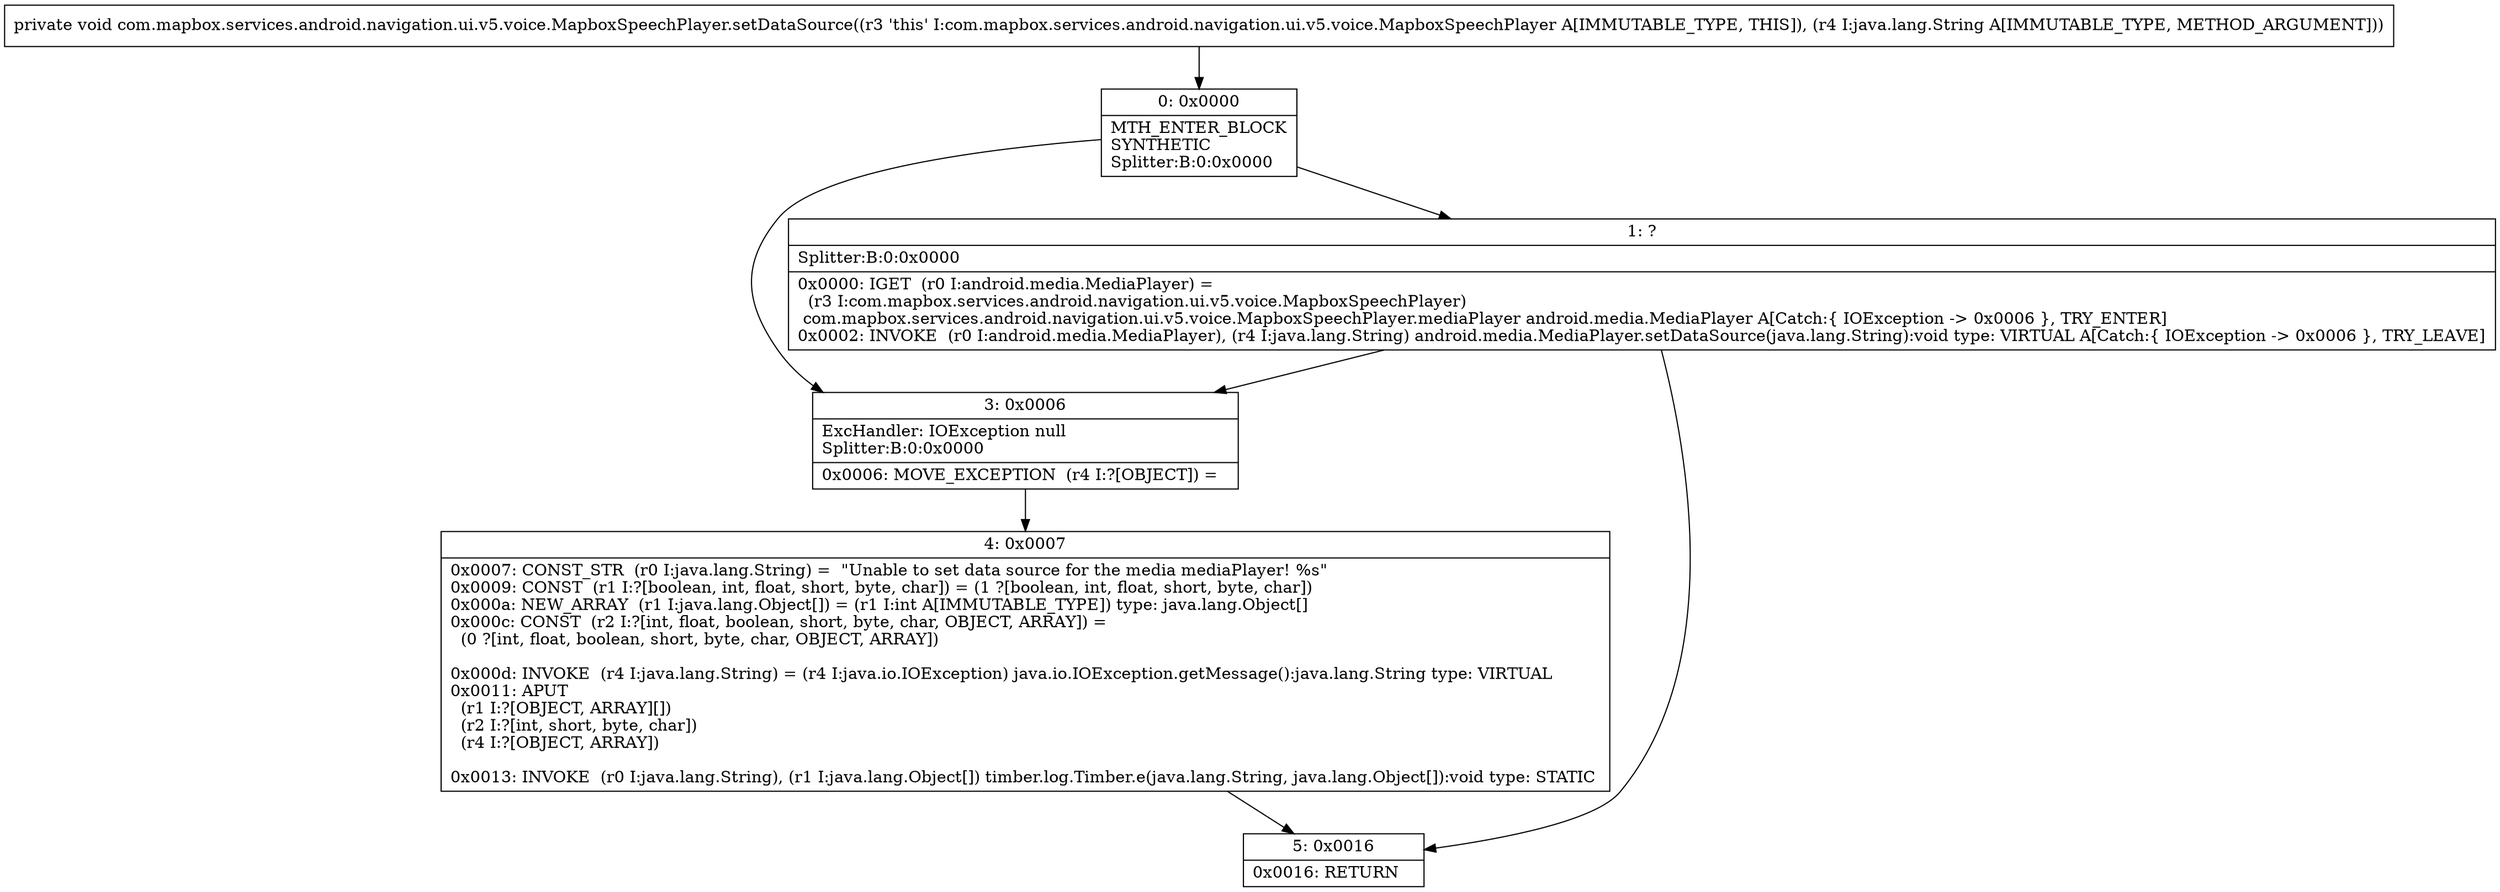 digraph "CFG forcom.mapbox.services.android.navigation.ui.v5.voice.MapboxSpeechPlayer.setDataSource(Ljava\/lang\/String;)V" {
Node_0 [shape=record,label="{0\:\ 0x0000|MTH_ENTER_BLOCK\lSYNTHETIC\lSplitter:B:0:0x0000\l}"];
Node_1 [shape=record,label="{1\:\ ?|Splitter:B:0:0x0000\l|0x0000: IGET  (r0 I:android.media.MediaPlayer) = \l  (r3 I:com.mapbox.services.android.navigation.ui.v5.voice.MapboxSpeechPlayer)\l com.mapbox.services.android.navigation.ui.v5.voice.MapboxSpeechPlayer.mediaPlayer android.media.MediaPlayer A[Catch:\{ IOException \-\> 0x0006 \}, TRY_ENTER]\l0x0002: INVOKE  (r0 I:android.media.MediaPlayer), (r4 I:java.lang.String) android.media.MediaPlayer.setDataSource(java.lang.String):void type: VIRTUAL A[Catch:\{ IOException \-\> 0x0006 \}, TRY_LEAVE]\l}"];
Node_3 [shape=record,label="{3\:\ 0x0006|ExcHandler: IOException null\lSplitter:B:0:0x0000\l|0x0006: MOVE_EXCEPTION  (r4 I:?[OBJECT]) =  \l}"];
Node_4 [shape=record,label="{4\:\ 0x0007|0x0007: CONST_STR  (r0 I:java.lang.String) =  \"Unable to set data source for the media mediaPlayer! %s\" \l0x0009: CONST  (r1 I:?[boolean, int, float, short, byte, char]) = (1 ?[boolean, int, float, short, byte, char]) \l0x000a: NEW_ARRAY  (r1 I:java.lang.Object[]) = (r1 I:int A[IMMUTABLE_TYPE]) type: java.lang.Object[] \l0x000c: CONST  (r2 I:?[int, float, boolean, short, byte, char, OBJECT, ARRAY]) = \l  (0 ?[int, float, boolean, short, byte, char, OBJECT, ARRAY])\l \l0x000d: INVOKE  (r4 I:java.lang.String) = (r4 I:java.io.IOException) java.io.IOException.getMessage():java.lang.String type: VIRTUAL \l0x0011: APUT  \l  (r1 I:?[OBJECT, ARRAY][])\l  (r2 I:?[int, short, byte, char])\l  (r4 I:?[OBJECT, ARRAY])\l \l0x0013: INVOKE  (r0 I:java.lang.String), (r1 I:java.lang.Object[]) timber.log.Timber.e(java.lang.String, java.lang.Object[]):void type: STATIC \l}"];
Node_5 [shape=record,label="{5\:\ 0x0016|0x0016: RETURN   \l}"];
MethodNode[shape=record,label="{private void com.mapbox.services.android.navigation.ui.v5.voice.MapboxSpeechPlayer.setDataSource((r3 'this' I:com.mapbox.services.android.navigation.ui.v5.voice.MapboxSpeechPlayer A[IMMUTABLE_TYPE, THIS]), (r4 I:java.lang.String A[IMMUTABLE_TYPE, METHOD_ARGUMENT])) }"];
MethodNode -> Node_0;
Node_0 -> Node_1;
Node_0 -> Node_3;
Node_1 -> Node_3;
Node_1 -> Node_5;
Node_3 -> Node_4;
Node_4 -> Node_5;
}

